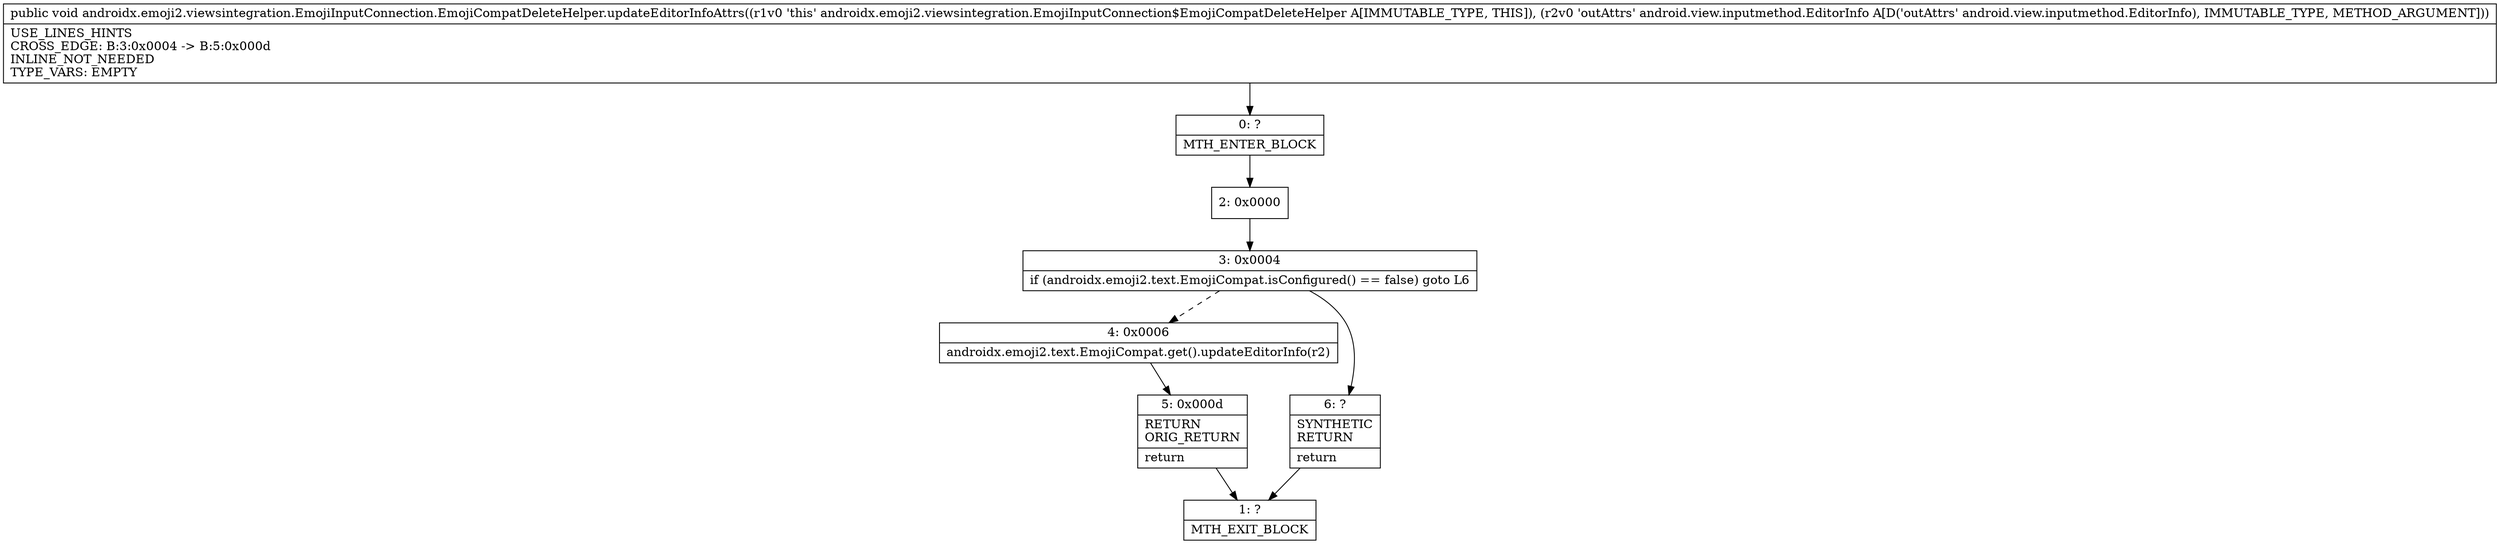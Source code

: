 digraph "CFG forandroidx.emoji2.viewsintegration.EmojiInputConnection.EmojiCompatDeleteHelper.updateEditorInfoAttrs(Landroid\/view\/inputmethod\/EditorInfo;)V" {
Node_0 [shape=record,label="{0\:\ ?|MTH_ENTER_BLOCK\l}"];
Node_2 [shape=record,label="{2\:\ 0x0000}"];
Node_3 [shape=record,label="{3\:\ 0x0004|if (androidx.emoji2.text.EmojiCompat.isConfigured() == false) goto L6\l}"];
Node_4 [shape=record,label="{4\:\ 0x0006|androidx.emoji2.text.EmojiCompat.get().updateEditorInfo(r2)\l}"];
Node_5 [shape=record,label="{5\:\ 0x000d|RETURN\lORIG_RETURN\l|return\l}"];
Node_1 [shape=record,label="{1\:\ ?|MTH_EXIT_BLOCK\l}"];
Node_6 [shape=record,label="{6\:\ ?|SYNTHETIC\lRETURN\l|return\l}"];
MethodNode[shape=record,label="{public void androidx.emoji2.viewsintegration.EmojiInputConnection.EmojiCompatDeleteHelper.updateEditorInfoAttrs((r1v0 'this' androidx.emoji2.viewsintegration.EmojiInputConnection$EmojiCompatDeleteHelper A[IMMUTABLE_TYPE, THIS]), (r2v0 'outAttrs' android.view.inputmethod.EditorInfo A[D('outAttrs' android.view.inputmethod.EditorInfo), IMMUTABLE_TYPE, METHOD_ARGUMENT]))  | USE_LINES_HINTS\lCROSS_EDGE: B:3:0x0004 \-\> B:5:0x000d\lINLINE_NOT_NEEDED\lTYPE_VARS: EMPTY\l}"];
MethodNode -> Node_0;Node_0 -> Node_2;
Node_2 -> Node_3;
Node_3 -> Node_4[style=dashed];
Node_3 -> Node_6;
Node_4 -> Node_5;
Node_5 -> Node_1;
Node_6 -> Node_1;
}

